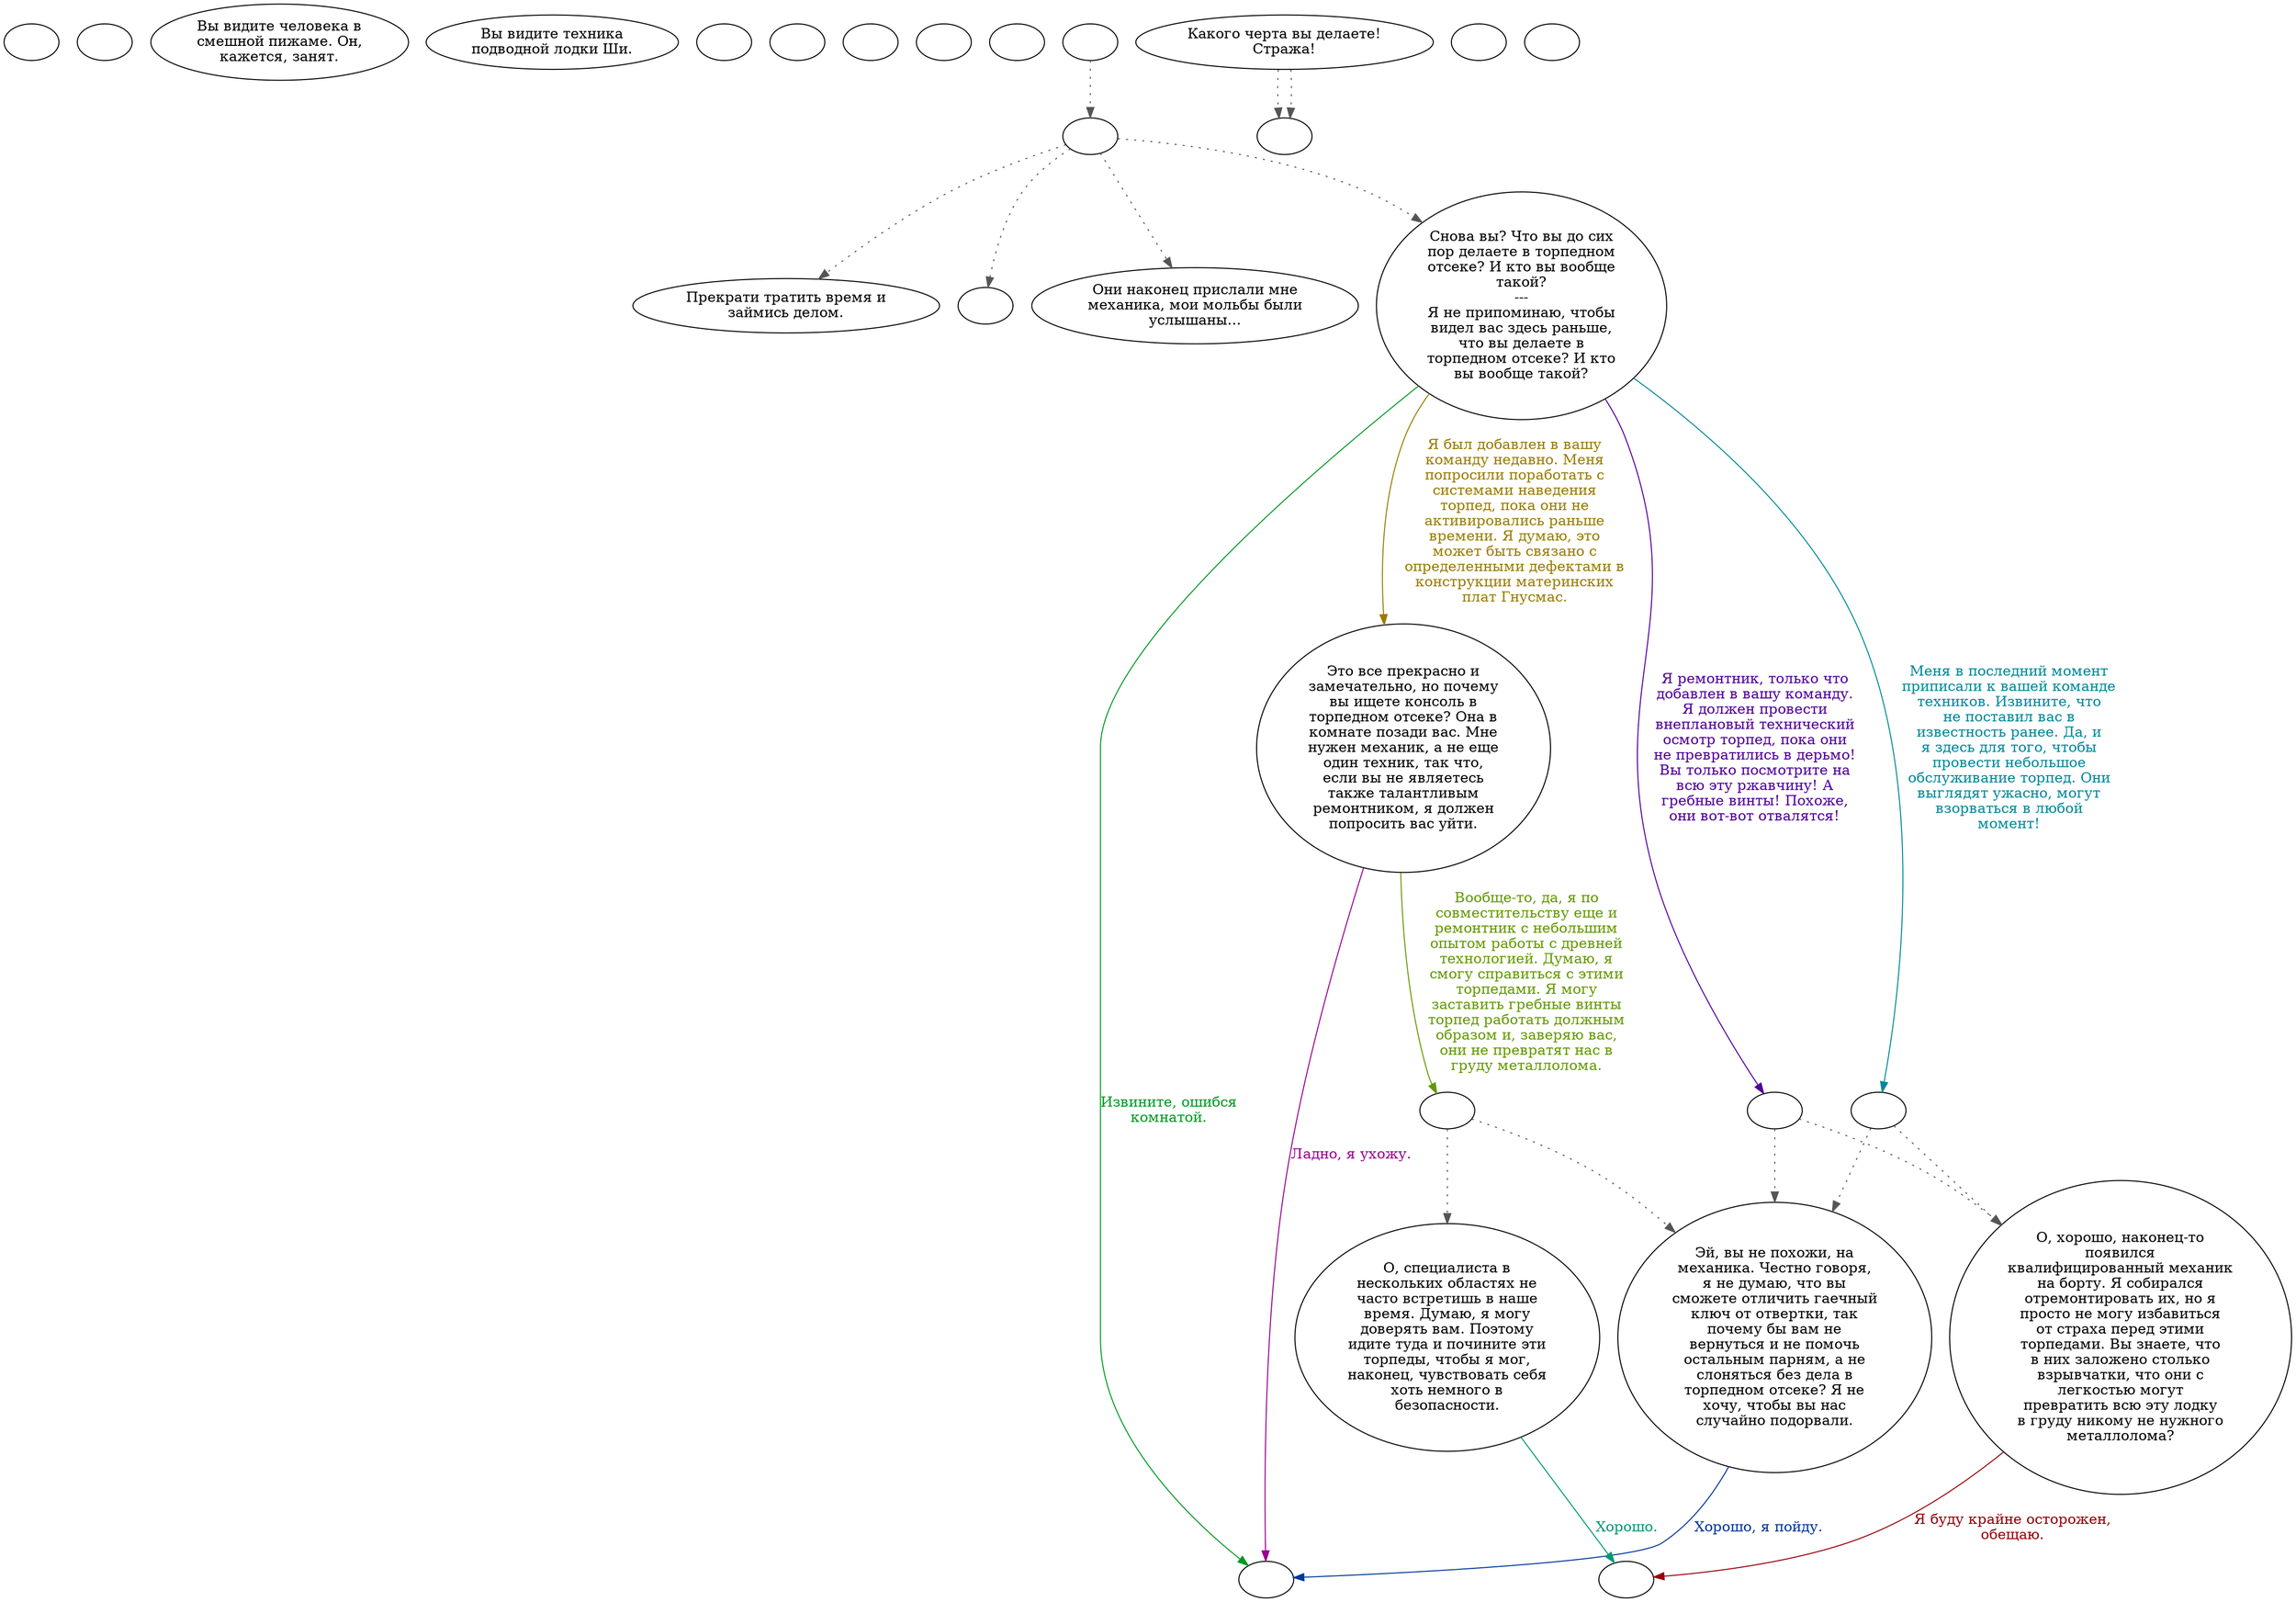 digraph fcsbtec3 {
  "start" [style=filled       fillcolor="#FFFFFF"       color="#000000"]
  "start" [label=""]
  "use_p_proc" [style=filled       fillcolor="#FFFFFF"       color="#000000"]
  "use_p_proc" [label=""]
  "look_at_p_proc" [style=filled       fillcolor="#FFFFFF"       color="#000000"]
  "look_at_p_proc" [label="Вы видите человека в\nсмешной пижаме. Он,\nкажется, занят."]
  "description_p_proc" [style=filled       fillcolor="#FFFFFF"       color="#000000"]
  "description_p_proc" [label="Вы видите техника\nподводной лодки Ши."]
  "use_skill_on_p_proc" [style=filled       fillcolor="#FFFFFF"       color="#000000"]
  "use_skill_on_p_proc" [label=""]
  "use_obj_on_p_proc" [style=filled       fillcolor="#FFFFFF"       color="#000000"]
  "use_obj_on_p_proc" [label=""]
  "damage_p_proc" [style=filled       fillcolor="#FFFFFF"       color="#000000"]
  "damage_p_proc" [label=""]
  "map_enter_p_proc" [style=filled       fillcolor="#FFFFFF"       color="#000000"]
  "map_enter_p_proc" [label=""]
  "map_update_p_proc" [style=filled       fillcolor="#FFFFFF"       color="#000000"]
  "map_update_p_proc" [label=""]
  "talk_p_proc" [style=filled       fillcolor="#FFFFFF"       color="#000000"]
  "talk_p_proc" -> "Node008" [style=dotted color="#555555"]
  "talk_p_proc" -> "Node007" [style=dotted color="#555555"]
  "talk_p_proc" -> "Node006" [style=dotted color="#555555"]
  "talk_p_proc" -> "Node001" [style=dotted color="#555555"]
  "talk_p_proc" [label=""]
  "critter_p_proc" [style=filled       fillcolor="#FFFFFF"       color="#000000"]
  "critter_p_proc" -> "talk_p_proc" [style=dotted color="#555555"]
  "critter_p_proc" [label=""]
  "timed_event_p_proc" [style=filled       fillcolor="#FFFFFF"       color="#000000"]
  "timed_event_p_proc" -> "Node998" [style=dotted color="#555555"]
  "timed_event_p_proc" -> "Node998" [style=dotted color="#555555"]
  "timed_event_p_proc" [label="Какого черта вы делаете!\nСтража!"]
  "Node001" [style=filled       fillcolor="#FFFFFF"       color="#000000"]
  "Node001" [label="Снова вы? Что вы до сих\nпор делаете в торпедном\nотсеке? И кто вы вообще\nтакой?\n---\nЯ не припоминаю, чтобы\nвидел вас здесь раньше,\nчто вы делаете в\nторпедном отсеке? И кто\nвы вообще такой?"]
  "Node001" -> "Node990" [label="Меня в последний момент\nприписали к вашей команде\nтехников. Извините, что\nне поставил вас в\nизвестность ранее. Да, и\nя здесь для того, чтобы\nпровести небольшое\nобслуживание торпед. Они\nвыглядят ужасно, могут\nвзорваться в любой\nмомент!" color="#008999" fontcolor="#008999"]
  "Node001" -> "Node004" [label="Я был добавлен в вашу\nкоманду недавно. Меня\nпопросили поработать с\nсистемами наведения\nторпед, пока они не\nактивировались раньше\nвремени. Я думаю, это\nможет быть связано с\nопределенными дефектами в\nконструкции материнских\nплат Гнусмас." color="#997C00" fontcolor="#997C00"]
  "Node001" -> "Node991" [label="Я ремонтник, только что\nдобавлен в вашу команду.\nЯ должен провести\nвнеплановый технический\nосмотр торпед, пока они\nне превратились в дерьмо!\nВы только посмотрите на\nвсю эту ржавчину! А\nгребные винты! Похоже,\nони вот-вот отвалятся!" color="#500099" fontcolor="#500099"]
  "Node001" -> "Node999" [label="Извините, ошибся\nкомнатой." color="#009923" fontcolor="#009923"]
  "Node002" [style=filled       fillcolor="#FFFFFF"       color="#000000"]
  "Node002" [label="О, хорошо, наконец-то\nпоявился\nквалифицированный механик\nна борту. Я собирался\nотремонтировать их, но я\nпросто не могу избавиться\nот страха перед этими\nторпедами. Вы знаете, что\nв них заложено столько\nвзрывчатки, что они с\nлегкостью могут\nпревратить всю эту лодку\nв груду никому не нужного\nметаллолома?"]
  "Node002" -> "Node993" [label="Я буду крайне осторожен,\nобещаю." color="#99000A" fontcolor="#99000A"]
  "Node003" [style=filled       fillcolor="#FFFFFF"       color="#000000"]
  "Node003" [label="Эй, вы не похожи, на\nмеханика. Честно говоря,\nя не думаю, что вы\nсможете отличить гаечный\nключ от отвертки, так\nпочему бы вам не\nвернуться и не помочь\nостальным парням, а не\nслоняться без дела в\nторпедном отсеке? Я не\nхочу, чтобы вы нас\nслучайно подорвали."]
  "Node003" -> "Node999" [label="Хорошо, я пойду." color="#003699" fontcolor="#003699"]
  "Node004" [style=filled       fillcolor="#FFFFFF"       color="#000000"]
  "Node004" [label="Это все прекрасно и\nзамечательно, но почему\nвы ищете консоль в\nторпедном отсеке? Она в\nкомнате позади вас. Мне\nнужен механик, а не еще\nодин техник, так что,\nесли вы не являетесь\nтакже талантливым\nремонтником, я должен\nпопросить вас уйти."]
  "Node004" -> "Node992" [label="Вообще-то, да, я по\nсовместительству еще и\nремонтник с небольшим\nопытом работы с древней\nтехнологией. Думаю, я\nсмогу справиться с этими\nторпедами. Я могу\nзаставить гребные винты\nторпед работать должным\nобразом и, заверяю вас,\nони не превратят нас в\nгруду металлолома." color="#639900" fontcolor="#639900"]
  "Node004" -> "Node999" [label="Ладно, я ухожу." color="#99008F" fontcolor="#99008F"]
  "Node005" [style=filled       fillcolor="#FFFFFF"       color="#000000"]
  "Node005" [label="О, специалиста в\nнескольких областях не\nчасто встретишь в наше\nвремя. Думаю, я могу\nдоверять вам. Поэтому\nидите туда и почините эти\nторпеды, чтобы я мог,\nнаконец, чувствовать себя\nхоть немного в\nбезопасности."]
  "Node005" -> "Node993" [label="Хорошо." color="#009976" fontcolor="#009976"]
  "Node006" [style=filled       fillcolor="#FFFFFF"       color="#000000"]
  "Node006" [label="Они наконец прислали мне\nмеханика, мои мольбы были\nуслышаны..."]
  "Node007" [style=filled       fillcolor="#FFFFFF"       color="#000000"]
  "Node007" [label=""]
  "Node008" [style=filled       fillcolor="#FFFFFF"       color="#000000"]
  "Node008" [label="Прекрати тратить время и\nзаймись делом."]
  "Node999" [style=filled       fillcolor="#FFFFFF"       color="#000000"]
  "Node999" [label=""]
  "Node998" [style=filled       fillcolor="#FFFFFF"       color="#000000"]
  "Node998" [label=""]
  "Node990" [style=filled       fillcolor="#FFFFFF"       color="#000000"]
  "Node990" -> "Node002" [style=dotted color="#555555"]
  "Node990" -> "Node003" [style=dotted color="#555555"]
  "Node990" [label=""]
  "Node991" [style=filled       fillcolor="#FFFFFF"       color="#000000"]
  "Node991" -> "Node002" [style=dotted color="#555555"]
  "Node991" -> "Node003" [style=dotted color="#555555"]
  "Node991" [label=""]
  "Node992" [style=filled       fillcolor="#FFFFFF"       color="#000000"]
  "Node992" -> "Node005" [style=dotted color="#555555"]
  "Node992" -> "Node003" [style=dotted color="#555555"]
  "Node992" [label=""]
  "Node993" [style=filled       fillcolor="#FFFFFF"       color="#000000"]
  "Node993" [label=""]
  "destroy_p_proc" [style=filled       fillcolor="#FFFFFF"       color="#000000"]
  "destroy_p_proc" [label=""]
  "pickup_p_proc" [style=filled       fillcolor="#FFFFFF"       color="#000000"]
  "pickup_p_proc" [label=""]
}